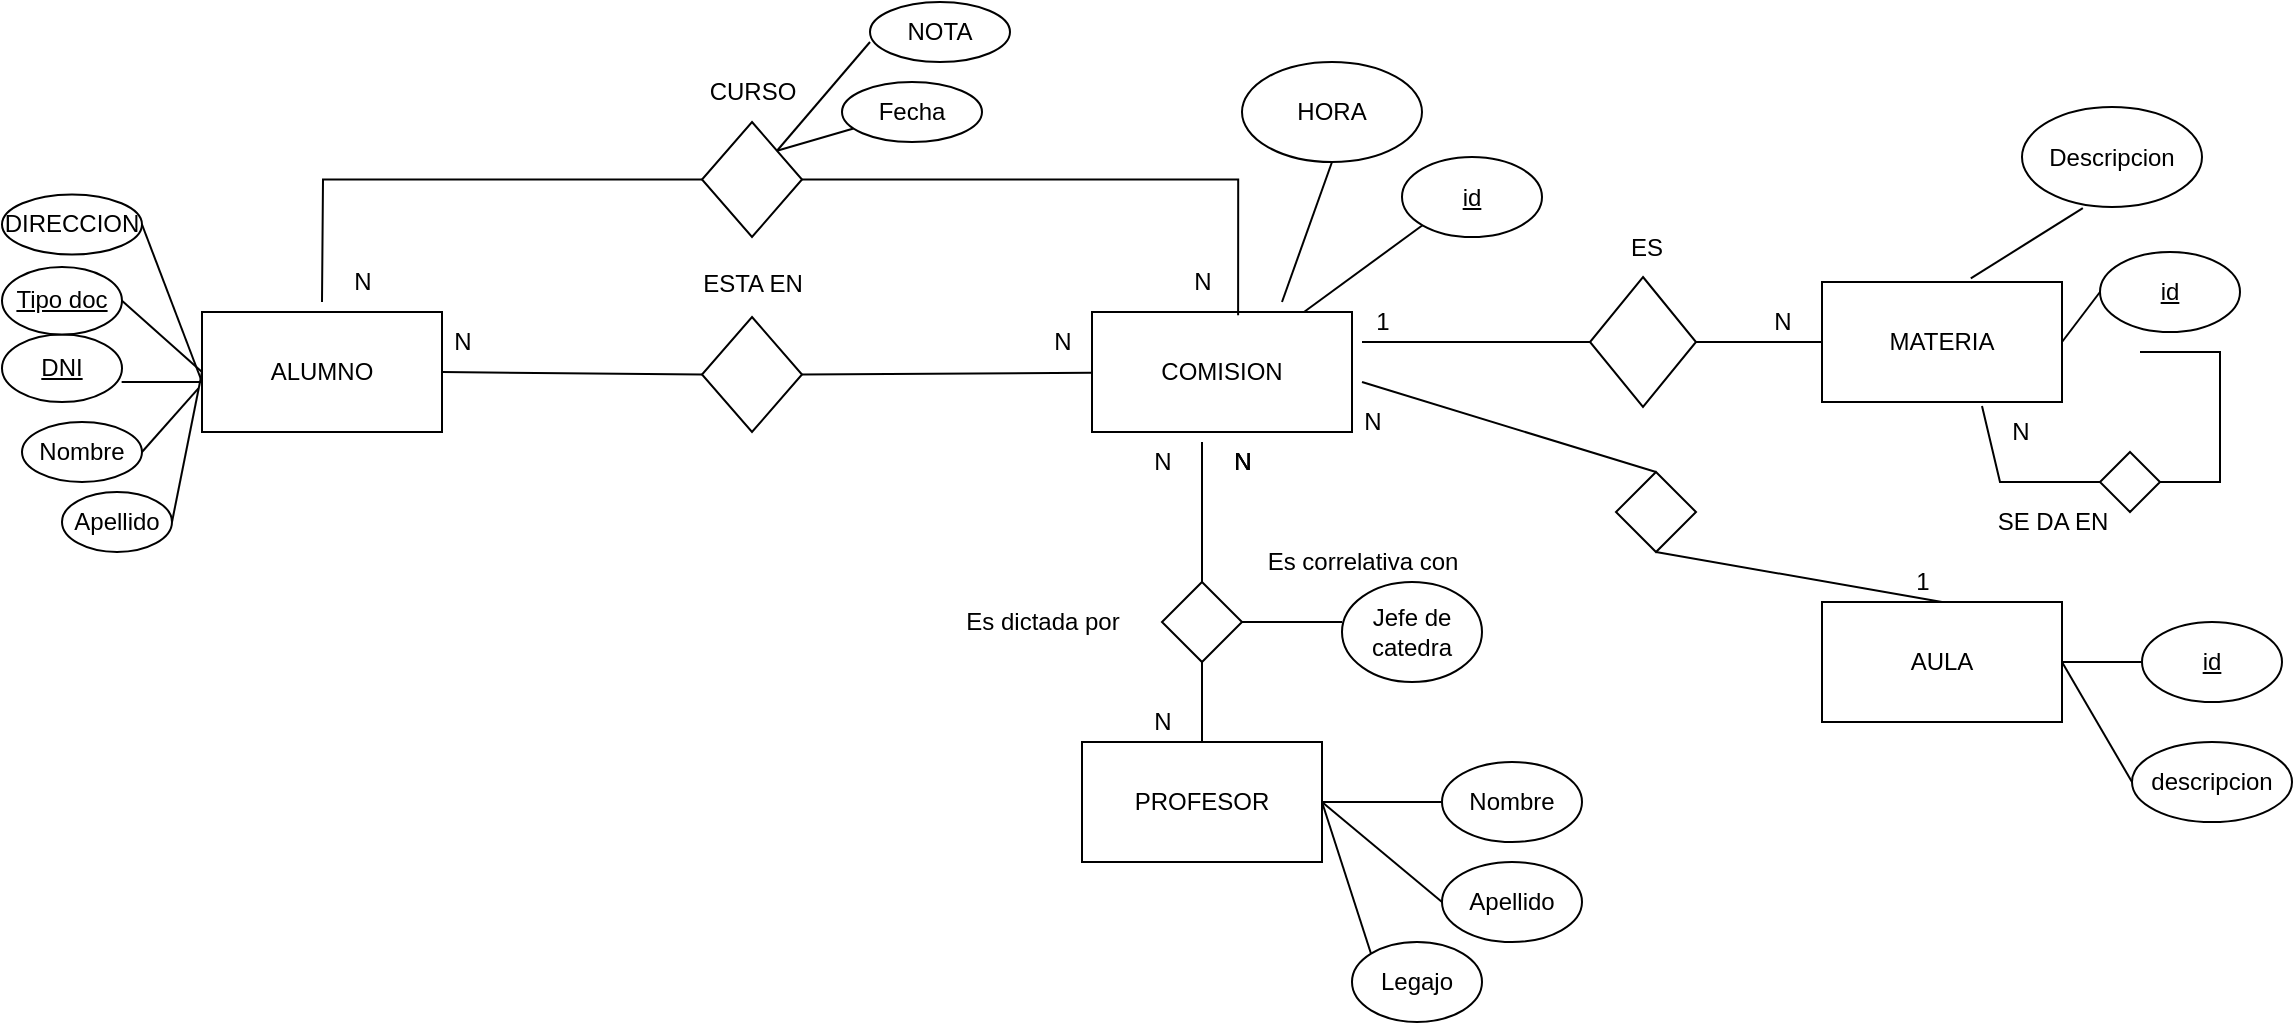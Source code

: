 <mxfile version="21.1.7" type="device">
  <diagram name="Página-1" id="hqwYxJvuC0UgbGi_P2J0">
    <mxGraphModel dx="2062" dy="1815" grid="1" gridSize="10" guides="1" tooltips="1" connect="1" arrows="1" fold="1" page="1" pageScale="1" pageWidth="827" pageHeight="1169" math="0" shadow="0">
      <root>
        <mxCell id="0" />
        <mxCell id="1" parent="0" />
        <mxCell id="tsviI4NzvmtsNgVngpU_-1" value="COMISION" style="rounded=0;whiteSpace=wrap;html=1;" vertex="1" parent="1">
          <mxGeometry x="525" y="125" width="130" height="60" as="geometry" />
        </mxCell>
        <mxCell id="tsviI4NzvmtsNgVngpU_-6" value="Es correlativa con" style="text;html=1;align=center;verticalAlign=middle;resizable=0;points=[];autosize=1;strokeColor=none;fillColor=none;" vertex="1" parent="1">
          <mxGeometry x="600" y="235" width="120" height="30" as="geometry" />
        </mxCell>
        <mxCell id="tsviI4NzvmtsNgVngpU_-7" value="N" style="text;html=1;align=center;verticalAlign=middle;resizable=0;points=[];autosize=1;strokeColor=none;fillColor=none;" vertex="1" parent="1">
          <mxGeometry x="650" y="165" width="30" height="30" as="geometry" />
        </mxCell>
        <mxCell id="tsviI4NzvmtsNgVngpU_-8" value="N" style="text;html=1;align=center;verticalAlign=middle;resizable=0;points=[];autosize=1;strokeColor=none;fillColor=none;" vertex="1" parent="1">
          <mxGeometry x="585" y="185" width="30" height="30" as="geometry" />
        </mxCell>
        <mxCell id="tsviI4NzvmtsNgVngpU_-9" value="ALUMNO" style="rounded=0;whiteSpace=wrap;html=1;" vertex="1" parent="1">
          <mxGeometry x="80" y="125" width="120" height="60" as="geometry" />
        </mxCell>
        <mxCell id="tsviI4NzvmtsNgVngpU_-10" value="PROFESOR" style="rounded=0;whiteSpace=wrap;html=1;" vertex="1" parent="1">
          <mxGeometry x="520" y="340" width="120" height="60" as="geometry" />
        </mxCell>
        <mxCell id="tsviI4NzvmtsNgVngpU_-11" value="" style="rhombus;whiteSpace=wrap;html=1;" vertex="1" parent="1">
          <mxGeometry x="560" y="260" width="40" height="40" as="geometry" />
        </mxCell>
        <mxCell id="tsviI4NzvmtsNgVngpU_-12" value="" style="endArrow=none;html=1;rounded=0;exitX=0.5;exitY=0;exitDx=0;exitDy=0;" edge="1" parent="1" source="tsviI4NzvmtsNgVngpU_-11">
          <mxGeometry width="50" height="50" relative="1" as="geometry">
            <mxPoint x="530" y="240" as="sourcePoint" />
            <mxPoint x="580" y="190" as="targetPoint" />
          </mxGeometry>
        </mxCell>
        <mxCell id="tsviI4NzvmtsNgVngpU_-13" value="" style="endArrow=none;html=1;rounded=0;exitX=0.5;exitY=1;exitDx=0;exitDy=0;entryX=0.5;entryY=0;entryDx=0;entryDy=0;" edge="1" parent="1" source="tsviI4NzvmtsNgVngpU_-11" target="tsviI4NzvmtsNgVngpU_-10">
          <mxGeometry width="50" height="50" relative="1" as="geometry">
            <mxPoint x="575" y="340" as="sourcePoint" />
            <mxPoint x="625" y="290" as="targetPoint" />
          </mxGeometry>
        </mxCell>
        <mxCell id="tsviI4NzvmtsNgVngpU_-14" value="Es dictada por" style="text;html=1;align=center;verticalAlign=middle;resizable=0;points=[];autosize=1;strokeColor=none;fillColor=none;" vertex="1" parent="1">
          <mxGeometry x="450" y="265" width="100" height="30" as="geometry" />
        </mxCell>
        <mxCell id="tsviI4NzvmtsNgVngpU_-16" value="" style="rhombus;whiteSpace=wrap;html=1;" vertex="1" parent="1">
          <mxGeometry x="330" y="127.5" width="50" height="57.5" as="geometry" />
        </mxCell>
        <mxCell id="tsviI4NzvmtsNgVngpU_-17" value="" style="endArrow=none;html=1;rounded=0;exitX=1;exitY=0.5;exitDx=0;exitDy=0;entryX=0;entryY=0.5;entryDx=0;entryDy=0;" edge="1" parent="1" source="tsviI4NzvmtsNgVngpU_-9" target="tsviI4NzvmtsNgVngpU_-16">
          <mxGeometry width="50" height="50" relative="1" as="geometry">
            <mxPoint x="550" y="310" as="sourcePoint" />
            <mxPoint x="600" y="260" as="targetPoint" />
          </mxGeometry>
        </mxCell>
        <mxCell id="tsviI4NzvmtsNgVngpU_-18" value="" style="endArrow=none;html=1;rounded=0;exitX=1;exitY=0.5;exitDx=0;exitDy=0;" edge="1" parent="1" source="tsviI4NzvmtsNgVngpU_-16" target="tsviI4NzvmtsNgVngpU_-1">
          <mxGeometry width="50" height="50" relative="1" as="geometry">
            <mxPoint x="550" y="310" as="sourcePoint" />
            <mxPoint x="600" y="260" as="targetPoint" />
          </mxGeometry>
        </mxCell>
        <mxCell id="tsviI4NzvmtsNgVngpU_-19" value="ESTA EN" style="text;html=1;align=center;verticalAlign=middle;resizable=0;points=[];autosize=1;strokeColor=none;fillColor=none;" vertex="1" parent="1">
          <mxGeometry x="320" y="96.25" width="70" height="30" as="geometry" />
        </mxCell>
        <mxCell id="tsviI4NzvmtsNgVngpU_-20" value="N" style="text;html=1;align=center;verticalAlign=middle;resizable=0;points=[];autosize=1;strokeColor=none;fillColor=none;" vertex="1" parent="1">
          <mxGeometry x="195" y="125" width="30" height="30" as="geometry" />
        </mxCell>
        <mxCell id="tsviI4NzvmtsNgVngpU_-21" value="N" style="text;html=1;align=center;verticalAlign=middle;resizable=0;points=[];autosize=1;strokeColor=none;fillColor=none;" vertex="1" parent="1">
          <mxGeometry x="495" y="125" width="30" height="30" as="geometry" />
        </mxCell>
        <mxCell id="tsviI4NzvmtsNgVngpU_-22" value="N" style="text;html=1;align=center;verticalAlign=middle;resizable=0;points=[];autosize=1;strokeColor=none;fillColor=none;" vertex="1" parent="1">
          <mxGeometry x="545" y="185" width="30" height="30" as="geometry" />
        </mxCell>
        <mxCell id="tsviI4NzvmtsNgVngpU_-23" value="N" style="text;html=1;align=center;verticalAlign=middle;resizable=0;points=[];autosize=1;strokeColor=none;fillColor=none;" vertex="1" parent="1">
          <mxGeometry x="545" y="315" width="30" height="30" as="geometry" />
        </mxCell>
        <mxCell id="tsviI4NzvmtsNgVngpU_-25" style="edgeStyle=orthogonalEdgeStyle;rounded=0;orthogonalLoop=1;jettySize=auto;html=1;startArrow=none;startFill=0;strokeColor=default;endArrow=none;endFill=0;" edge="1" parent="1" source="tsviI4NzvmtsNgVngpU_-24">
          <mxGeometry relative="1" as="geometry">
            <mxPoint x="140" y="120" as="targetPoint" />
          </mxGeometry>
        </mxCell>
        <mxCell id="tsviI4NzvmtsNgVngpU_-26" style="edgeStyle=orthogonalEdgeStyle;rounded=0;orthogonalLoop=1;jettySize=auto;html=1;strokeColor=default;endArrow=none;endFill=0;entryX=0.562;entryY=0.027;entryDx=0;entryDy=0;entryPerimeter=0;" edge="1" parent="1" source="tsviI4NzvmtsNgVngpU_-24" target="tsviI4NzvmtsNgVngpU_-1">
          <mxGeometry relative="1" as="geometry">
            <mxPoint x="590" y="130" as="targetPoint" />
          </mxGeometry>
        </mxCell>
        <mxCell id="tsviI4NzvmtsNgVngpU_-24" value="" style="rhombus;whiteSpace=wrap;html=1;" vertex="1" parent="1">
          <mxGeometry x="330" y="30" width="50" height="57.5" as="geometry" />
        </mxCell>
        <mxCell id="tsviI4NzvmtsNgVngpU_-30" value="" style="endArrow=none;html=1;rounded=0;" edge="1" parent="1" source="tsviI4NzvmtsNgVngpU_-31">
          <mxGeometry width="50" height="50" relative="1" as="geometry">
            <mxPoint x="830" y="140" as="sourcePoint" />
            <mxPoint x="660" y="140" as="targetPoint" />
          </mxGeometry>
        </mxCell>
        <mxCell id="tsviI4NzvmtsNgVngpU_-31" value="" style="rhombus;whiteSpace=wrap;html=1;" vertex="1" parent="1">
          <mxGeometry x="774" y="107.5" width="53" height="65" as="geometry" />
        </mxCell>
        <mxCell id="tsviI4NzvmtsNgVngpU_-34" value="" style="endArrow=none;html=1;rounded=0;entryX=1;entryY=0.5;entryDx=0;entryDy=0;" edge="1" parent="1" target="tsviI4NzvmtsNgVngpU_-31">
          <mxGeometry width="50" height="50" relative="1" as="geometry">
            <mxPoint x="890" y="140" as="sourcePoint" />
            <mxPoint x="610" y="260" as="targetPoint" />
          </mxGeometry>
        </mxCell>
        <mxCell id="tsviI4NzvmtsNgVngpU_-35" value="MATERIA" style="rounded=0;whiteSpace=wrap;html=1;" vertex="1" parent="1">
          <mxGeometry x="890" y="110" width="120" height="60" as="geometry" />
        </mxCell>
        <mxCell id="tsviI4NzvmtsNgVngpU_-36" value="ES" style="text;html=1;align=center;verticalAlign=middle;resizable=0;points=[];autosize=1;strokeColor=none;fillColor=none;" vertex="1" parent="1">
          <mxGeometry x="782" y="77.5" width="40" height="30" as="geometry" />
        </mxCell>
        <mxCell id="tsviI4NzvmtsNgVngpU_-37" value="CURSO" style="text;html=1;align=center;verticalAlign=middle;resizable=0;points=[];autosize=1;strokeColor=none;fillColor=none;" vertex="1" parent="1">
          <mxGeometry x="320" width="70" height="30" as="geometry" />
        </mxCell>
        <mxCell id="tsviI4NzvmtsNgVngpU_-38" value="Descripcion" style="ellipse;whiteSpace=wrap;html=1;" vertex="1" parent="1">
          <mxGeometry x="990" y="22.5" width="90" height="50" as="geometry" />
        </mxCell>
        <mxCell id="tsviI4NzvmtsNgVngpU_-39" value="" style="endArrow=none;html=1;rounded=0;entryX=0.338;entryY=1.012;entryDx=0;entryDy=0;entryPerimeter=0;exitX=0.62;exitY=-0.03;exitDx=0;exitDy=0;exitPerimeter=0;" edge="1" parent="1" source="tsviI4NzvmtsNgVngpU_-35" target="tsviI4NzvmtsNgVngpU_-38">
          <mxGeometry width="50" height="50" relative="1" as="geometry">
            <mxPoint x="560" y="310" as="sourcePoint" />
            <mxPoint x="610" y="260" as="targetPoint" />
          </mxGeometry>
        </mxCell>
        <mxCell id="tsviI4NzvmtsNgVngpU_-40" value="" style="endArrow=none;html=1;rounded=0;entryX=1;entryY=0.5;entryDx=0;entryDy=0;" edge="1" parent="1" target="tsviI4NzvmtsNgVngpU_-11">
          <mxGeometry width="50" height="50" relative="1" as="geometry">
            <mxPoint x="650" y="280" as="sourcePoint" />
            <mxPoint x="610" y="260" as="targetPoint" />
          </mxGeometry>
        </mxCell>
        <mxCell id="tsviI4NzvmtsNgVngpU_-41" value="Jefe de catedra" style="ellipse;whiteSpace=wrap;html=1;" vertex="1" parent="1">
          <mxGeometry x="650" y="260" width="70" height="50" as="geometry" />
        </mxCell>
        <mxCell id="tsviI4NzvmtsNgVngpU_-42" value="" style="endArrow=none;html=1;rounded=0;exitX=1;exitY=0;exitDx=0;exitDy=0;" edge="1" parent="1" source="tsviI4NzvmtsNgVngpU_-24" target="tsviI4NzvmtsNgVngpU_-43">
          <mxGeometry width="50" height="50" relative="1" as="geometry">
            <mxPoint x="364" y="50" as="sourcePoint" />
            <mxPoint x="430" y="20" as="targetPoint" />
          </mxGeometry>
        </mxCell>
        <mxCell id="tsviI4NzvmtsNgVngpU_-43" value="Fecha" style="ellipse;whiteSpace=wrap;html=1;" vertex="1" parent="1">
          <mxGeometry x="400" y="10" width="70" height="30" as="geometry" />
        </mxCell>
        <mxCell id="tsviI4NzvmtsNgVngpU_-44" value="" style="endArrow=none;html=1;rounded=0;exitX=1;exitY=0;exitDx=0;exitDy=0;" edge="1" parent="1" source="tsviI4NzvmtsNgVngpU_-24">
          <mxGeometry width="50" height="50" relative="1" as="geometry">
            <mxPoint x="364" y="40" as="sourcePoint" />
            <mxPoint x="414" y="-10" as="targetPoint" />
          </mxGeometry>
        </mxCell>
        <mxCell id="tsviI4NzvmtsNgVngpU_-45" value="NOTA" style="ellipse;whiteSpace=wrap;html=1;" vertex="1" parent="1">
          <mxGeometry x="414" y="-30" width="70" height="30" as="geometry" />
        </mxCell>
        <mxCell id="tsviI4NzvmtsNgVngpU_-46" value="" style="endArrow=none;html=1;rounded=0;entryX=0.5;entryY=0;entryDx=0;entryDy=0;" edge="1" parent="1" target="tsviI4NzvmtsNgVngpU_-47">
          <mxGeometry width="50" height="50" relative="1" as="geometry">
            <mxPoint x="660" y="160" as="sourcePoint" />
            <mxPoint x="610" y="160" as="targetPoint" />
          </mxGeometry>
        </mxCell>
        <mxCell id="tsviI4NzvmtsNgVngpU_-47" value="" style="rhombus;whiteSpace=wrap;html=1;" vertex="1" parent="1">
          <mxGeometry x="787" y="205" width="40" height="40" as="geometry" />
        </mxCell>
        <mxCell id="tsviI4NzvmtsNgVngpU_-48" value="" style="endArrow=none;html=1;rounded=0;exitX=0.5;exitY=1;exitDx=0;exitDy=0;" edge="1" parent="1" source="tsviI4NzvmtsNgVngpU_-47">
          <mxGeometry width="50" height="50" relative="1" as="geometry">
            <mxPoint x="960" y="210" as="sourcePoint" />
            <mxPoint x="950" y="270" as="targetPoint" />
          </mxGeometry>
        </mxCell>
        <mxCell id="tsviI4NzvmtsNgVngpU_-49" value="AULA" style="rounded=0;whiteSpace=wrap;html=1;" vertex="1" parent="1">
          <mxGeometry x="890" y="270" width="120" height="60" as="geometry" />
        </mxCell>
        <mxCell id="tsviI4NzvmtsNgVngpU_-50" value="SE DA EN" style="text;html=1;align=center;verticalAlign=middle;resizable=0;points=[];autosize=1;strokeColor=none;fillColor=none;" vertex="1" parent="1">
          <mxGeometry x="965" y="215" width="80" height="30" as="geometry" />
        </mxCell>
        <mxCell id="tsviI4NzvmtsNgVngpU_-51" value="Nombre" style="ellipse;whiteSpace=wrap;html=1;" vertex="1" parent="1">
          <mxGeometry x="-10" y="180" width="60" height="30" as="geometry" />
        </mxCell>
        <mxCell id="tsviI4NzvmtsNgVngpU_-52" value="Apellido" style="ellipse;whiteSpace=wrap;html=1;" vertex="1" parent="1">
          <mxGeometry x="10" y="215" width="55" height="30" as="geometry" />
        </mxCell>
        <mxCell id="tsviI4NzvmtsNgVngpU_-53" value="DIRECCION" style="ellipse;whiteSpace=wrap;html=1;" vertex="1" parent="1">
          <mxGeometry x="-20" y="66.25" width="70" height="30" as="geometry" />
        </mxCell>
        <mxCell id="tsviI4NzvmtsNgVngpU_-54" value="&lt;u&gt;DNI&lt;/u&gt;" style="ellipse;whiteSpace=wrap;html=1;" vertex="1" parent="1">
          <mxGeometry x="-20" y="136.25" width="60" height="33.75" as="geometry" />
        </mxCell>
        <mxCell id="tsviI4NzvmtsNgVngpU_-55" value="" style="endArrow=none;html=1;rounded=0;exitX=1;exitY=0.5;exitDx=0;exitDy=0;entryX=0;entryY=0.5;entryDx=0;entryDy=0;" edge="1" parent="1" source="tsviI4NzvmtsNgVngpU_-52" target="tsviI4NzvmtsNgVngpU_-9">
          <mxGeometry width="50" height="50" relative="1" as="geometry">
            <mxPoint x="320" y="210" as="sourcePoint" />
            <mxPoint x="370" y="160" as="targetPoint" />
          </mxGeometry>
        </mxCell>
        <mxCell id="tsviI4NzvmtsNgVngpU_-56" value="" style="endArrow=none;html=1;rounded=0;exitX=1;exitY=0.5;exitDx=0;exitDy=0;entryX=-0.015;entryY=0.637;entryDx=0;entryDy=0;entryPerimeter=0;" edge="1" parent="1" source="tsviI4NzvmtsNgVngpU_-51" target="tsviI4NzvmtsNgVngpU_-9">
          <mxGeometry width="50" height="50" relative="1" as="geometry">
            <mxPoint x="320" y="210" as="sourcePoint" />
            <mxPoint x="370" y="160" as="targetPoint" />
          </mxGeometry>
        </mxCell>
        <mxCell id="tsviI4NzvmtsNgVngpU_-57" value="" style="endArrow=none;html=1;rounded=0;exitX=0.997;exitY=0.704;exitDx=0;exitDy=0;exitPerimeter=0;" edge="1" parent="1" source="tsviI4NzvmtsNgVngpU_-54">
          <mxGeometry width="50" height="50" relative="1" as="geometry">
            <mxPoint x="320" y="210" as="sourcePoint" />
            <mxPoint x="80" y="160" as="targetPoint" />
          </mxGeometry>
        </mxCell>
        <mxCell id="tsviI4NzvmtsNgVngpU_-58" value="" style="endArrow=none;html=1;rounded=0;exitX=1;exitY=0.5;exitDx=0;exitDy=0;" edge="1" parent="1" source="tsviI4NzvmtsNgVngpU_-53">
          <mxGeometry width="50" height="50" relative="1" as="geometry">
            <mxPoint x="320" y="210" as="sourcePoint" />
            <mxPoint x="80" y="160" as="targetPoint" />
          </mxGeometry>
        </mxCell>
        <mxCell id="tsviI4NzvmtsNgVngpU_-60" value="1" style="text;html=1;align=center;verticalAlign=middle;resizable=0;points=[];autosize=1;strokeColor=none;fillColor=none;" vertex="1" parent="1">
          <mxGeometry x="655" y="115" width="30" height="30" as="geometry" />
        </mxCell>
        <mxCell id="tsviI4NzvmtsNgVngpU_-61" value="N" style="text;html=1;align=center;verticalAlign=middle;resizable=0;points=[];autosize=1;strokeColor=none;fillColor=none;" vertex="1" parent="1">
          <mxGeometry x="855" y="115" width="30" height="30" as="geometry" />
        </mxCell>
        <mxCell id="tsviI4NzvmtsNgVngpU_-62" value="&lt;u&gt;Tipo doc&lt;/u&gt;" style="ellipse;whiteSpace=wrap;html=1;" vertex="1" parent="1">
          <mxGeometry x="-20" y="102.5" width="60" height="33.75" as="geometry" />
        </mxCell>
        <mxCell id="tsviI4NzvmtsNgVngpU_-63" value="" style="endArrow=none;html=1;rounded=0;exitX=1;exitY=0.5;exitDx=0;exitDy=0;entryX=0;entryY=0.5;entryDx=0;entryDy=0;" edge="1" parent="1" source="tsviI4NzvmtsNgVngpU_-62" target="tsviI4NzvmtsNgVngpU_-9">
          <mxGeometry width="50" height="50" relative="1" as="geometry">
            <mxPoint x="320" y="210" as="sourcePoint" />
            <mxPoint x="370" y="160" as="targetPoint" />
          </mxGeometry>
        </mxCell>
        <mxCell id="tsviI4NzvmtsNgVngpU_-64" value="N" style="text;html=1;align=center;verticalAlign=middle;resizable=0;points=[];autosize=1;strokeColor=none;fillColor=none;" vertex="1" parent="1">
          <mxGeometry x="145" y="95" width="30" height="30" as="geometry" />
        </mxCell>
        <mxCell id="tsviI4NzvmtsNgVngpU_-65" value="N" style="text;html=1;align=center;verticalAlign=middle;resizable=0;points=[];autosize=1;strokeColor=none;fillColor=none;" vertex="1" parent="1">
          <mxGeometry x="565" y="95" width="30" height="30" as="geometry" />
        </mxCell>
        <mxCell id="tsviI4NzvmtsNgVngpU_-67" value="1" style="text;html=1;align=center;verticalAlign=middle;resizable=0;points=[];autosize=1;strokeColor=none;fillColor=none;" vertex="1" parent="1">
          <mxGeometry x="925" y="245" width="30" height="30" as="geometry" />
        </mxCell>
        <mxCell id="tsviI4NzvmtsNgVngpU_-68" value="&lt;u&gt;id&lt;/u&gt;" style="ellipse;whiteSpace=wrap;html=1;" vertex="1" parent="1">
          <mxGeometry x="1029" y="95" width="70" height="40" as="geometry" />
        </mxCell>
        <mxCell id="tsviI4NzvmtsNgVngpU_-72" value="" style="endArrow=none;html=1;rounded=0;entryX=0;entryY=0.5;entryDx=0;entryDy=0;exitX=1;exitY=0.5;exitDx=0;exitDy=0;" edge="1" parent="1" source="tsviI4NzvmtsNgVngpU_-35" target="tsviI4NzvmtsNgVngpU_-68">
          <mxGeometry width="50" height="50" relative="1" as="geometry">
            <mxPoint x="920" y="210" as="sourcePoint" />
            <mxPoint x="970" y="160" as="targetPoint" />
          </mxGeometry>
        </mxCell>
        <mxCell id="tsviI4NzvmtsNgVngpU_-73" value="descripcion" style="ellipse;whiteSpace=wrap;html=1;" vertex="1" parent="1">
          <mxGeometry x="1045" y="340" width="80" height="40" as="geometry" />
        </mxCell>
        <mxCell id="tsviI4NzvmtsNgVngpU_-74" value="&lt;u&gt;id&lt;/u&gt;" style="ellipse;whiteSpace=wrap;html=1;" vertex="1" parent="1">
          <mxGeometry x="1050" y="280" width="70" height="40" as="geometry" />
        </mxCell>
        <mxCell id="tsviI4NzvmtsNgVngpU_-75" value="" style="endArrow=none;html=1;rounded=0;entryX=0;entryY=0.5;entryDx=0;entryDy=0;exitX=1;exitY=0.5;exitDx=0;exitDy=0;" edge="1" parent="1" source="tsviI4NzvmtsNgVngpU_-49" target="tsviI4NzvmtsNgVngpU_-73">
          <mxGeometry width="50" height="50" relative="1" as="geometry">
            <mxPoint x="1020" y="310" as="sourcePoint" />
            <mxPoint x="970" y="160" as="targetPoint" />
          </mxGeometry>
        </mxCell>
        <mxCell id="tsviI4NzvmtsNgVngpU_-76" value="" style="endArrow=none;html=1;rounded=0;entryX=0;entryY=0.5;entryDx=0;entryDy=0;exitX=1;exitY=0.5;exitDx=0;exitDy=0;" edge="1" parent="1" source="tsviI4NzvmtsNgVngpU_-49" target="tsviI4NzvmtsNgVngpU_-74">
          <mxGeometry width="50" height="50" relative="1" as="geometry">
            <mxPoint x="920" y="210" as="sourcePoint" />
            <mxPoint x="970" y="160" as="targetPoint" />
          </mxGeometry>
        </mxCell>
        <mxCell id="tsviI4NzvmtsNgVngpU_-77" value="" style="endArrow=none;html=1;rounded=0;exitX=1;exitY=0.5;exitDx=0;exitDy=0;" edge="1" parent="1" source="tsviI4NzvmtsNgVngpU_-10">
          <mxGeometry width="50" height="50" relative="1" as="geometry">
            <mxPoint x="680" y="410" as="sourcePoint" />
            <mxPoint x="700" y="370" as="targetPoint" />
          </mxGeometry>
        </mxCell>
        <mxCell id="tsviI4NzvmtsNgVngpU_-78" value="Nombre" style="ellipse;whiteSpace=wrap;html=1;" vertex="1" parent="1">
          <mxGeometry x="700" y="350" width="70" height="40" as="geometry" />
        </mxCell>
        <mxCell id="tsviI4NzvmtsNgVngpU_-79" value="Apellido" style="ellipse;whiteSpace=wrap;html=1;" vertex="1" parent="1">
          <mxGeometry x="700" y="400" width="70" height="40" as="geometry" />
        </mxCell>
        <mxCell id="tsviI4NzvmtsNgVngpU_-80" value="Legajo" style="ellipse;whiteSpace=wrap;html=1;" vertex="1" parent="1">
          <mxGeometry x="655" y="440" width="65" height="40" as="geometry" />
        </mxCell>
        <mxCell id="tsviI4NzvmtsNgVngpU_-81" value="" style="endArrow=none;html=1;rounded=0;entryX=0;entryY=0.5;entryDx=0;entryDy=0;" edge="1" parent="1" target="tsviI4NzvmtsNgVngpU_-79">
          <mxGeometry width="50" height="50" relative="1" as="geometry">
            <mxPoint x="640" y="370" as="sourcePoint" />
            <mxPoint x="600" y="130" as="targetPoint" />
          </mxGeometry>
        </mxCell>
        <mxCell id="tsviI4NzvmtsNgVngpU_-82" value="" style="endArrow=none;html=1;rounded=0;exitX=0;exitY=0;exitDx=0;exitDy=0;entryX=1;entryY=0.5;entryDx=0;entryDy=0;" edge="1" parent="1" source="tsviI4NzvmtsNgVngpU_-80" target="tsviI4NzvmtsNgVngpU_-10">
          <mxGeometry width="50" height="50" relative="1" as="geometry">
            <mxPoint x="550" y="180" as="sourcePoint" />
            <mxPoint x="600" y="130" as="targetPoint" />
          </mxGeometry>
        </mxCell>
        <mxCell id="tsviI4NzvmtsNgVngpU_-85" value="HORA" style="ellipse;whiteSpace=wrap;html=1;" vertex="1" parent="1">
          <mxGeometry x="600" width="90" height="50" as="geometry" />
        </mxCell>
        <mxCell id="tsviI4NzvmtsNgVngpU_-86" value="&lt;u&gt;id&lt;/u&gt;" style="ellipse;whiteSpace=wrap;html=1;" vertex="1" parent="1">
          <mxGeometry x="680" y="47.5" width="70" height="40" as="geometry" />
        </mxCell>
        <mxCell id="tsviI4NzvmtsNgVngpU_-88" value="N" style="text;html=1;align=center;verticalAlign=middle;resizable=0;points=[];autosize=1;strokeColor=none;fillColor=none;" vertex="1" parent="1">
          <mxGeometry x="585" y="185" width="30" height="30" as="geometry" />
        </mxCell>
        <mxCell id="tsviI4NzvmtsNgVngpU_-91" value="N" style="text;html=1;align=center;verticalAlign=middle;resizable=0;points=[];autosize=1;strokeColor=none;fillColor=none;" vertex="1" parent="1">
          <mxGeometry x="585" y="185" width="30" height="30" as="geometry" />
        </mxCell>
        <mxCell id="tsviI4NzvmtsNgVngpU_-102" value="" style="endArrow=none;html=1;rounded=0;entryX=1;entryY=0.5;entryDx=0;entryDy=0;" edge="1" parent="1">
          <mxGeometry width="50" height="50" relative="1" as="geometry">
            <mxPoint x="1049" y="145" as="sourcePoint" />
            <mxPoint x="1059" y="210" as="targetPoint" />
            <Array as="points">
              <mxPoint x="1089" y="145" />
              <mxPoint x="1089" y="210" />
            </Array>
          </mxGeometry>
        </mxCell>
        <mxCell id="tsviI4NzvmtsNgVngpU_-103" value="" style="rhombus;whiteSpace=wrap;html=1;" vertex="1" parent="1">
          <mxGeometry x="1029" y="195" width="30" height="30" as="geometry" />
        </mxCell>
        <mxCell id="tsviI4NzvmtsNgVngpU_-104" value="N" style="text;html=1;align=center;verticalAlign=middle;resizable=0;points=[];autosize=1;strokeColor=none;fillColor=none;" vertex="1" parent="1">
          <mxGeometry x="974" y="170" width="30" height="30" as="geometry" />
        </mxCell>
        <mxCell id="tsviI4NzvmtsNgVngpU_-105" value="" style="endArrow=none;html=1;rounded=0;entryX=0;entryY=0.5;entryDx=0;entryDy=0;exitX=0.434;exitY=1.037;exitDx=0;exitDy=0;exitPerimeter=0;" edge="1" parent="1" target="tsviI4NzvmtsNgVngpU_-103">
          <mxGeometry width="50" height="50" relative="1" as="geometry">
            <mxPoint x="970" y="172" as="sourcePoint" />
            <mxPoint x="1029" y="205" as="targetPoint" />
            <Array as="points">
              <mxPoint x="979" y="210" />
            </Array>
          </mxGeometry>
        </mxCell>
        <mxCell id="tsviI4NzvmtsNgVngpU_-107" value="" style="endArrow=none;html=1;rounded=0;entryX=0.5;entryY=1;entryDx=0;entryDy=0;" edge="1" parent="1" target="tsviI4NzvmtsNgVngpU_-85">
          <mxGeometry width="50" height="50" relative="1" as="geometry">
            <mxPoint x="620" y="120" as="sourcePoint" />
            <mxPoint x="600" y="270" as="targetPoint" />
          </mxGeometry>
        </mxCell>
        <mxCell id="tsviI4NzvmtsNgVngpU_-108" value="" style="endArrow=none;html=1;rounded=0;entryX=0;entryY=1;entryDx=0;entryDy=0;" edge="1" parent="1" source="tsviI4NzvmtsNgVngpU_-1" target="tsviI4NzvmtsNgVngpU_-86">
          <mxGeometry width="50" height="50" relative="1" as="geometry">
            <mxPoint x="550" y="320" as="sourcePoint" />
            <mxPoint x="600" y="270" as="targetPoint" />
          </mxGeometry>
        </mxCell>
      </root>
    </mxGraphModel>
  </diagram>
</mxfile>
